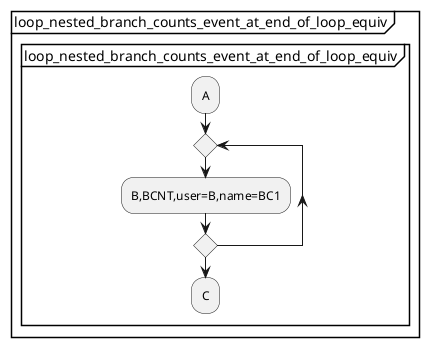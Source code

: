 @startuml
    partition "loop_nested_branch_counts_event_at_end_of_loop_equiv" {
        group "loop_nested_branch_counts_event_at_end_of_loop_equiv"
            :A;
            repeat 
                :B,BCNT,user=B,name=BC1;
            repeat while 
            :C;
        end group
    }
@enduml